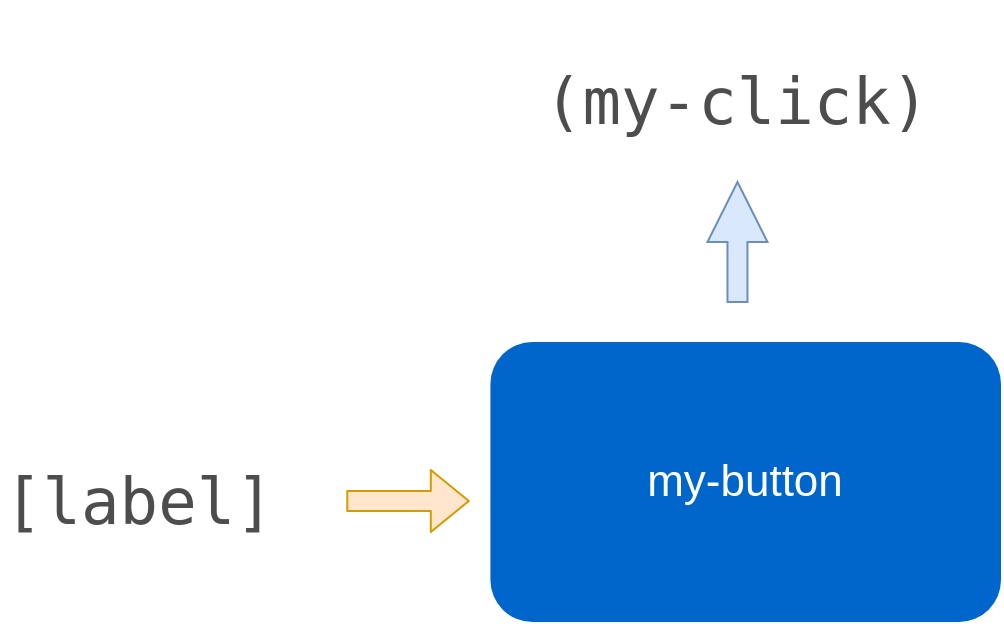 <mxfile version="11.1.4" type="device"><diagram id="r6lL3P9qt32bsmMUPTWz" name="Seite-1"><mxGraphModel dx="1517" dy="1060" grid="0" gridSize="10" guides="1" tooltips="1" connect="1" arrows="1" fold="1" page="1" pageScale="1" pageWidth="827" pageHeight="1169" math="0" shadow="0"><root><mxCell id="0"/><mxCell id="1" parent="0"/><mxCell id="z7ZpAB26SuufpMpa4sVr-9" value="" style="group" vertex="1" connectable="0" parent="1"><mxGeometry x="163.206" y="66" width="500.294" height="310" as="geometry"/></mxCell><mxCell id="z7ZpAB26SuufpMpa4sVr-1" value="my-button" style="rounded=1;whiteSpace=wrap;html=1;fontSize=22;fillColor=#0066CC;strokeColor=none;fontColor=#FFFFFF;" vertex="1" parent="z7ZpAB26SuufpMpa4sVr-9"><mxGeometry x="245" y="170" width="255.294" height="140" as="geometry"/></mxCell><mxCell id="z7ZpAB26SuufpMpa4sVr-3" value="" style="shape=flexArrow;endArrow=classic;html=1;fontSize=22;fontColor=#1A1A1A;fillColor=#ffe6cc;strokeColor=#d79b00;" edge="1" parent="z7ZpAB26SuufpMpa4sVr-9"><mxGeometry width="50" height="50" relative="1" as="geometry"><mxPoint x="172.941" y="249.5" as="sourcePoint"/><mxPoint x="234.706" y="249.5" as="targetPoint"/></mxGeometry></mxCell><mxCell id="z7ZpAB26SuufpMpa4sVr-4" value="" style="shape=arrow;endArrow=classic;html=1;fontSize=22;fontColor=#1A1A1A;fillColor=#dae8fc;strokeColor=#6c8ebf;" edge="1" parent="z7ZpAB26SuufpMpa4sVr-9"><mxGeometry width="50" height="50" relative="1" as="geometry"><mxPoint x="368.529" y="150" as="sourcePoint"/><mxPoint x="368.529" y="90" as="targetPoint"/></mxGeometry></mxCell><mxCell id="z7ZpAB26SuufpMpa4sVr-5" value="&lt;pre&gt;[label]&lt;/pre&gt;" style="text;html=1;strokeColor=none;fillColor=none;align=left;verticalAlign=middle;whiteSpace=wrap;rounded=0;fontSize=32;fontColor=#4D4D4D;fontFamily=Courier New;" vertex="1" parent="z7ZpAB26SuufpMpa4sVr-9"><mxGeometry y="200" width="144.118" height="100" as="geometry"/></mxCell><mxCell id="z7ZpAB26SuufpMpa4sVr-7" value="&lt;pre&gt;(my-click)&lt;/pre&gt;" style="text;html=1;strokeColor=none;fillColor=none;align=left;verticalAlign=middle;whiteSpace=wrap;rounded=0;fontSize=32;fontColor=#4D4D4D;" vertex="1" parent="z7ZpAB26SuufpMpa4sVr-9"><mxGeometry x="269.794" width="200" height="100" as="geometry"/></mxCell></root></mxGraphModel></diagram></mxfile>